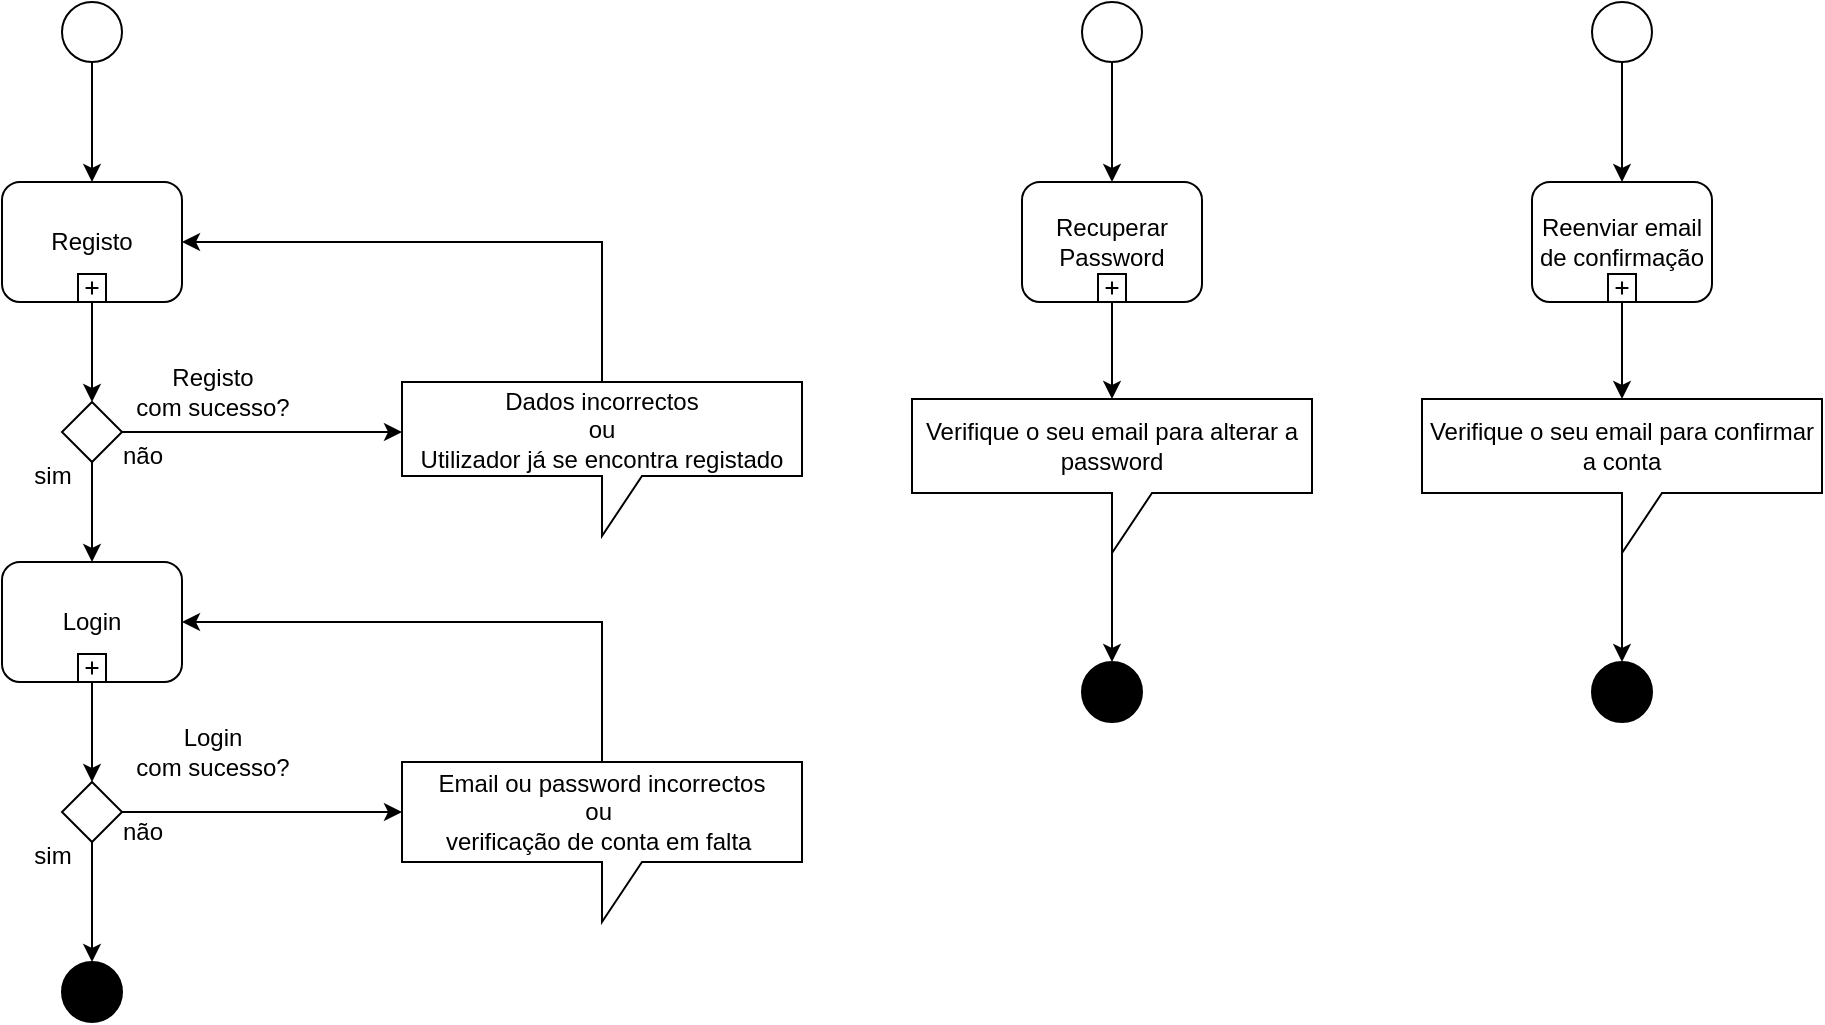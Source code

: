 <mxfile version="13.1.1" type="device" pages="5"><diagram id="NHxRVlY7Av7sd5tdZejI" name="Autenticação"><mxGraphModel dx="835" dy="537" grid="1" gridSize="10" guides="1" tooltips="1" connect="1" arrows="1" fold="1" page="1" pageScale="1" pageWidth="1654" pageHeight="1169" math="0" shadow="0"><root><mxCell id="JKpE68VE7cffFVnFkNxy-0"/><mxCell id="JKpE68VE7cffFVnFkNxy-1" parent="JKpE68VE7cffFVnFkNxy-0"/><mxCell id="eOl4m8DzxxoDYNRHPN55-2" style="edgeStyle=orthogonalEdgeStyle;rounded=0;orthogonalLoop=1;jettySize=auto;html=1;exitX=0.5;exitY=1;exitDx=0;exitDy=0;entryX=0.5;entryY=0;entryDx=0;entryDy=0;" edge="1" parent="JKpE68VE7cffFVnFkNxy-1" source="r2o2R7e5rbd_NfzzXQGQ-0" target="eOl4m8DzxxoDYNRHPN55-0"><mxGeometry relative="1" as="geometry"/></mxCell><mxCell id="r2o2R7e5rbd_NfzzXQGQ-0" value="" style="ellipse;whiteSpace=wrap;html=1;rounded=0;shadow=0;labelBackgroundColor=none;strokeWidth=1;fontFamily=Verdana;fontSize=8;align=center;" vertex="1" parent="JKpE68VE7cffFVnFkNxy-1"><mxGeometry x="140" y="30" width="30" height="30" as="geometry"/></mxCell><mxCell id="MJtQWb3c7Bz8HIFx9vbu-1" style="edgeStyle=orthogonalEdgeStyle;rounded=0;orthogonalLoop=1;jettySize=auto;html=1;exitX=0.5;exitY=1;exitDx=0;exitDy=0;entryX=0.5;entryY=0;entryDx=0;entryDy=0;entryPerimeter=0;" edge="1" parent="JKpE68VE7cffFVnFkNxy-1" source="eOl4m8DzxxoDYNRHPN55-0" target="MJtQWb3c7Bz8HIFx9vbu-0"><mxGeometry relative="1" as="geometry"/></mxCell><mxCell id="eOl4m8DzxxoDYNRHPN55-0" value="Registo" style="html=1;whiteSpace=wrap;rounded=1;dropTarget=0;" vertex="1" parent="JKpE68VE7cffFVnFkNxy-1"><mxGeometry x="110" y="120" width="90" height="60" as="geometry"/></mxCell><mxCell id="eOl4m8DzxxoDYNRHPN55-1" value="" style="html=1;shape=plus;outlineConnect=0;" vertex="1" parent="eOl4m8DzxxoDYNRHPN55-0"><mxGeometry x="0.5" y="1" width="14" height="14" relative="1" as="geometry"><mxPoint x="-7" y="-14" as="offset"/></mxGeometry></mxCell><mxCell id="LVWpo-ObZ-Gbn-PwsXEO-2" style="edgeStyle=orthogonalEdgeStyle;rounded=0;orthogonalLoop=1;jettySize=auto;html=1;exitX=0.5;exitY=1;exitDx=0;exitDy=0;exitPerimeter=0;entryX=0.5;entryY=0;entryDx=0;entryDy=0;" edge="1" parent="JKpE68VE7cffFVnFkNxy-1" source="MJtQWb3c7Bz8HIFx9vbu-0" target="LVWpo-ObZ-Gbn-PwsXEO-0"><mxGeometry relative="1" as="geometry"/></mxCell><mxCell id="7mSw-ACVGQLgMyTF6IEq-1" style="edgeStyle=orthogonalEdgeStyle;rounded=0;orthogonalLoop=1;jettySize=auto;html=1;exitX=1;exitY=0.5;exitDx=0;exitDy=0;exitPerimeter=0;entryX=0;entryY=0;entryDx=0;entryDy=25;entryPerimeter=0;" edge="1" parent="JKpE68VE7cffFVnFkNxy-1" source="MJtQWb3c7Bz8HIFx9vbu-0" target="7mSw-ACVGQLgMyTF6IEq-0"><mxGeometry relative="1" as="geometry"/></mxCell><mxCell id="MJtQWb3c7Bz8HIFx9vbu-0" value="" style="strokeWidth=1;html=1;shape=mxgraph.flowchart.decision;whiteSpace=wrap;rounded=1;shadow=0;labelBackgroundColor=none;fontFamily=Verdana;fontSize=8;align=center;" vertex="1" parent="JKpE68VE7cffFVnFkNxy-1"><mxGeometry x="140" y="230.0" width="30" height="30" as="geometry"/></mxCell><mxCell id="MJtQWb3c7Bz8HIFx9vbu-2" value="Registo &lt;br&gt;com sucesso?" style="text;html=1;align=center;verticalAlign=middle;resizable=0;points=[];autosize=1;" vertex="1" parent="JKpE68VE7cffFVnFkNxy-1"><mxGeometry x="170" y="210" width="90" height="30" as="geometry"/></mxCell><mxCell id="Fr629Oda-dFi_4Pnufiv-4" style="edgeStyle=orthogonalEdgeStyle;rounded=0;orthogonalLoop=1;jettySize=auto;html=1;exitX=0.5;exitY=1;exitDx=0;exitDy=0;entryX=0.5;entryY=0;entryDx=0;entryDy=0;entryPerimeter=0;" edge="1" parent="JKpE68VE7cffFVnFkNxy-1" source="LVWpo-ObZ-Gbn-PwsXEO-0" target="Fr629Oda-dFi_4Pnufiv-0"><mxGeometry relative="1" as="geometry"/></mxCell><mxCell id="LVWpo-ObZ-Gbn-PwsXEO-0" value="Login" style="html=1;whiteSpace=wrap;rounded=1;dropTarget=0;" vertex="1" parent="JKpE68VE7cffFVnFkNxy-1"><mxGeometry x="110" y="310" width="90" height="60" as="geometry"/></mxCell><mxCell id="LVWpo-ObZ-Gbn-PwsXEO-1" value="" style="html=1;shape=plus;outlineConnect=0;" vertex="1" parent="LVWpo-ObZ-Gbn-PwsXEO-0"><mxGeometry x="0.5" y="1" width="14" height="14" relative="1" as="geometry"><mxPoint x="-7" y="-14" as="offset"/></mxGeometry></mxCell><mxCell id="LVWpo-ObZ-Gbn-PwsXEO-3" value="sim" style="text;html=1;align=center;verticalAlign=middle;resizable=0;points=[];autosize=1;" vertex="1" parent="JKpE68VE7cffFVnFkNxy-1"><mxGeometry x="120" y="257" width="30" height="20" as="geometry"/></mxCell><mxCell id="k5lOVKJ-xh_5e5ouIJtg-2" value="não" style="text;html=1;align=center;verticalAlign=middle;resizable=0;points=[];autosize=1;" vertex="1" parent="JKpE68VE7cffFVnFkNxy-1"><mxGeometry x="160" y="247" width="40" height="20" as="geometry"/></mxCell><mxCell id="OY5c0l3_DBvI_r-QQb71-1" style="edgeStyle=orthogonalEdgeStyle;rounded=0;orthogonalLoop=1;jettySize=auto;html=1;exitX=0.5;exitY=1;exitDx=0;exitDy=0;exitPerimeter=0;entryX=0.5;entryY=0;entryDx=0;entryDy=0;" edge="1" parent="JKpE68VE7cffFVnFkNxy-1" source="Fr629Oda-dFi_4Pnufiv-0" target="OY5c0l3_DBvI_r-QQb71-0"><mxGeometry relative="1" as="geometry"/></mxCell><mxCell id="NZHOhCk5WitXiLdLNn-T-5" style="edgeStyle=orthogonalEdgeStyle;rounded=0;orthogonalLoop=1;jettySize=auto;html=1;exitX=1;exitY=0.5;exitDx=0;exitDy=0;exitPerimeter=0;entryX=0;entryY=0;entryDx=0;entryDy=25;entryPerimeter=0;" edge="1" parent="JKpE68VE7cffFVnFkNxy-1" source="Fr629Oda-dFi_4Pnufiv-0" target="NZHOhCk5WitXiLdLNn-T-4"><mxGeometry relative="1" as="geometry"/></mxCell><mxCell id="Fr629Oda-dFi_4Pnufiv-0" value="" style="strokeWidth=1;html=1;shape=mxgraph.flowchart.decision;whiteSpace=wrap;rounded=1;shadow=0;labelBackgroundColor=none;fontFamily=Verdana;fontSize=8;align=center;" vertex="1" parent="JKpE68VE7cffFVnFkNxy-1"><mxGeometry x="140" y="420.0" width="30" height="30" as="geometry"/></mxCell><mxCell id="Fr629Oda-dFi_4Pnufiv-1" value="Login&lt;br&gt;com sucesso?" style="text;html=1;align=center;verticalAlign=middle;resizable=0;points=[];autosize=1;" vertex="1" parent="JKpE68VE7cffFVnFkNxy-1"><mxGeometry x="170" y="390" width="90" height="30" as="geometry"/></mxCell><mxCell id="Fr629Oda-dFi_4Pnufiv-2" value="sim" style="text;html=1;align=center;verticalAlign=middle;resizable=0;points=[];autosize=1;" vertex="1" parent="JKpE68VE7cffFVnFkNxy-1"><mxGeometry x="120" y="447" width="30" height="20" as="geometry"/></mxCell><mxCell id="Fr629Oda-dFi_4Pnufiv-3" value="não" style="text;html=1;align=center;verticalAlign=middle;resizable=0;points=[];autosize=1;" vertex="1" parent="JKpE68VE7cffFVnFkNxy-1"><mxGeometry x="160" y="435" width="40" height="20" as="geometry"/></mxCell><mxCell id="OY5c0l3_DBvI_r-QQb71-0" value="" style="ellipse;whiteSpace=wrap;html=1;rounded=0;shadow=0;labelBackgroundColor=none;strokeWidth=1;fontFamily=Verdana;fontSize=8;align=center;fillColor=#000000;" vertex="1" parent="JKpE68VE7cffFVnFkNxy-1"><mxGeometry x="140" y="510" width="30" height="30" as="geometry"/></mxCell><mxCell id="NZHOhCk5WitXiLdLNn-T-6" style="edgeStyle=orthogonalEdgeStyle;rounded=0;orthogonalLoop=1;jettySize=auto;html=1;exitX=0.5;exitY=0;exitDx=0;exitDy=0;exitPerimeter=0;entryX=1;entryY=0.5;entryDx=0;entryDy=0;" edge="1" parent="JKpE68VE7cffFVnFkNxy-1" source="NZHOhCk5WitXiLdLNn-T-4" target="LVWpo-ObZ-Gbn-PwsXEO-0"><mxGeometry relative="1" as="geometry"/></mxCell><mxCell id="NZHOhCk5WitXiLdLNn-T-4" value="Email ou password&amp;nbsp;incorrectos&lt;br&gt;ou&amp;nbsp;&lt;br&gt;verificação de conta em falta&amp;nbsp;" style="shape=callout;whiteSpace=wrap;html=1;perimeter=calloutPerimeter;" vertex="1" parent="JKpE68VE7cffFVnFkNxy-1"><mxGeometry x="310" y="410" width="200" height="80" as="geometry"/></mxCell><mxCell id="7mSw-ACVGQLgMyTF6IEq-2" style="edgeStyle=orthogonalEdgeStyle;rounded=0;orthogonalLoop=1;jettySize=auto;html=1;exitX=0.5;exitY=0;exitDx=0;exitDy=0;exitPerimeter=0;entryX=1;entryY=0.5;entryDx=0;entryDy=0;" edge="1" parent="JKpE68VE7cffFVnFkNxy-1" source="7mSw-ACVGQLgMyTF6IEq-0" target="eOl4m8DzxxoDYNRHPN55-0"><mxGeometry relative="1" as="geometry"/></mxCell><mxCell id="7mSw-ACVGQLgMyTF6IEq-0" value="Dados incorrectos&lt;br&gt;ou&lt;br&gt;Utilizador já se encontra registado" style="shape=callout;whiteSpace=wrap;html=1;perimeter=calloutPerimeter;" vertex="1" parent="JKpE68VE7cffFVnFkNxy-1"><mxGeometry x="310" y="220" width="200" height="77" as="geometry"/></mxCell><mxCell id="7mSw-ACVGQLgMyTF6IEq-6" style="edgeStyle=orthogonalEdgeStyle;rounded=0;orthogonalLoop=1;jettySize=auto;html=1;exitX=0.5;exitY=1;exitDx=0;exitDy=0;entryX=0.5;entryY=0;entryDx=0;entryDy=0;" edge="1" parent="JKpE68VE7cffFVnFkNxy-1" source="7mSw-ACVGQLgMyTF6IEq-3" target="7mSw-ACVGQLgMyTF6IEq-4"><mxGeometry relative="1" as="geometry"/></mxCell><mxCell id="7mSw-ACVGQLgMyTF6IEq-3" value="" style="ellipse;whiteSpace=wrap;html=1;rounded=0;shadow=0;labelBackgroundColor=none;strokeWidth=1;fontFamily=Verdana;fontSize=8;align=center;" vertex="1" parent="JKpE68VE7cffFVnFkNxy-1"><mxGeometry x="650" y="30" width="30" height="30" as="geometry"/></mxCell><mxCell id="W2NHTXPAE8nan3NGjROI-1" style="edgeStyle=orthogonalEdgeStyle;rounded=0;orthogonalLoop=1;jettySize=auto;html=1;exitX=0.5;exitY=1;exitDx=0;exitDy=0;entryX=0.5;entryY=0;entryDx=0;entryDy=0;entryPerimeter=0;" edge="1" parent="JKpE68VE7cffFVnFkNxy-1" source="7mSw-ACVGQLgMyTF6IEq-4" target="W2NHTXPAE8nan3NGjROI-0"><mxGeometry relative="1" as="geometry"/></mxCell><mxCell id="7mSw-ACVGQLgMyTF6IEq-4" value="Recuperar Password" style="html=1;whiteSpace=wrap;rounded=1;dropTarget=0;" vertex="1" parent="JKpE68VE7cffFVnFkNxy-1"><mxGeometry x="620" y="120" width="90" height="60" as="geometry"/></mxCell><mxCell id="7mSw-ACVGQLgMyTF6IEq-5" value="" style="html=1;shape=plus;outlineConnect=0;" vertex="1" parent="7mSw-ACVGQLgMyTF6IEq-4"><mxGeometry x="0.5" y="1" width="14" height="14" relative="1" as="geometry"><mxPoint x="-7" y="-14" as="offset"/></mxGeometry></mxCell><mxCell id="W2NHTXPAE8nan3NGjROI-5" style="edgeStyle=orthogonalEdgeStyle;rounded=0;orthogonalLoop=1;jettySize=auto;html=1;exitX=0;exitY=0;exitDx=100;exitDy=77;exitPerimeter=0;entryX=0.5;entryY=0;entryDx=0;entryDy=0;" edge="1" parent="JKpE68VE7cffFVnFkNxy-1" source="W2NHTXPAE8nan3NGjROI-0" target="W2NHTXPAE8nan3NGjROI-2"><mxGeometry relative="1" as="geometry"/></mxCell><mxCell id="W2NHTXPAE8nan3NGjROI-0" value="Verifique o seu email para alterar a password" style="shape=callout;whiteSpace=wrap;html=1;perimeter=calloutPerimeter;" vertex="1" parent="JKpE68VE7cffFVnFkNxy-1"><mxGeometry x="565" y="228.5" width="200" height="77" as="geometry"/></mxCell><mxCell id="W2NHTXPAE8nan3NGjROI-2" value="" style="ellipse;whiteSpace=wrap;html=1;rounded=0;shadow=0;labelBackgroundColor=none;strokeWidth=1;fontFamily=Verdana;fontSize=8;align=center;fillColor=#000000;" vertex="1" parent="JKpE68VE7cffFVnFkNxy-1"><mxGeometry x="650" y="360" width="30" height="30" as="geometry"/></mxCell><mxCell id="W2NHTXPAE8nan3NGjROI-6" style="edgeStyle=orthogonalEdgeStyle;rounded=0;orthogonalLoop=1;jettySize=auto;html=1;exitX=0.5;exitY=1;exitDx=0;exitDy=0;entryX=0.5;entryY=0;entryDx=0;entryDy=0;" edge="1" parent="JKpE68VE7cffFVnFkNxy-1" source="W2NHTXPAE8nan3NGjROI-7" target="W2NHTXPAE8nan3NGjROI-9"><mxGeometry relative="1" as="geometry"/></mxCell><mxCell id="W2NHTXPAE8nan3NGjROI-7" value="" style="ellipse;whiteSpace=wrap;html=1;rounded=0;shadow=0;labelBackgroundColor=none;strokeWidth=1;fontFamily=Verdana;fontSize=8;align=center;" vertex="1" parent="JKpE68VE7cffFVnFkNxy-1"><mxGeometry x="905" y="30" width="30" height="30" as="geometry"/></mxCell><mxCell id="W2NHTXPAE8nan3NGjROI-8" style="edgeStyle=orthogonalEdgeStyle;rounded=0;orthogonalLoop=1;jettySize=auto;html=1;exitX=0.5;exitY=1;exitDx=0;exitDy=0;entryX=0.5;entryY=0;entryDx=0;entryDy=0;entryPerimeter=0;" edge="1" parent="JKpE68VE7cffFVnFkNxy-1" source="W2NHTXPAE8nan3NGjROI-9" target="W2NHTXPAE8nan3NGjROI-12"><mxGeometry relative="1" as="geometry"/></mxCell><mxCell id="W2NHTXPAE8nan3NGjROI-9" value="Reenviar email de confirmação" style="html=1;whiteSpace=wrap;rounded=1;dropTarget=0;" vertex="1" parent="JKpE68VE7cffFVnFkNxy-1"><mxGeometry x="875" y="120" width="90" height="60" as="geometry"/></mxCell><mxCell id="W2NHTXPAE8nan3NGjROI-10" value="" style="html=1;shape=plus;outlineConnect=0;" vertex="1" parent="W2NHTXPAE8nan3NGjROI-9"><mxGeometry x="0.5" y="1" width="14" height="14" relative="1" as="geometry"><mxPoint x="-7" y="-14" as="offset"/></mxGeometry></mxCell><mxCell id="W2NHTXPAE8nan3NGjROI-11" style="edgeStyle=orthogonalEdgeStyle;rounded=0;orthogonalLoop=1;jettySize=auto;html=1;exitX=0;exitY=0;exitDx=100;exitDy=77;exitPerimeter=0;entryX=0.5;entryY=0;entryDx=0;entryDy=0;" edge="1" parent="JKpE68VE7cffFVnFkNxy-1" source="W2NHTXPAE8nan3NGjROI-12" target="W2NHTXPAE8nan3NGjROI-13"><mxGeometry relative="1" as="geometry"/></mxCell><mxCell id="W2NHTXPAE8nan3NGjROI-12" value="Verifique o seu email para confirmar a conta" style="shape=callout;whiteSpace=wrap;html=1;perimeter=calloutPerimeter;" vertex="1" parent="JKpE68VE7cffFVnFkNxy-1"><mxGeometry x="820" y="228.5" width="200" height="77" as="geometry"/></mxCell><mxCell id="W2NHTXPAE8nan3NGjROI-13" value="" style="ellipse;whiteSpace=wrap;html=1;rounded=0;shadow=0;labelBackgroundColor=none;strokeWidth=1;fontFamily=Verdana;fontSize=8;align=center;fillColor=#000000;" vertex="1" parent="JKpE68VE7cffFVnFkNxy-1"><mxGeometry x="905" y="360" width="30" height="30" as="geometry"/></mxCell></root></mxGraphModel></diagram><diagram name="Registo" id="c7488fd3-1785-93aa-aadb-54a6760d102a"><mxGraphModel dx="1179" dy="758" grid="1" gridSize="10" guides="1" tooltips="1" connect="1" arrows="1" fold="1" page="1" pageScale="1" pageWidth="1100" pageHeight="850" background="#ffffff" math="0" shadow="0"><root><mxCell id="0"/><mxCell id="1" parent="0"/><mxCell id="_IKx_Kzq-pQ3QiF2C1gR-1" value="Autenticacao" style="swimlane;html=1;childLayout=stackLayout;startSize=20;rounded=0;shadow=0;labelBackgroundColor=none;strokeWidth=1;fontFamily=Verdana;fontSize=8;align=center;" vertex="1" parent="1"><mxGeometry x="70" y="40" width="1010" height="750" as="geometry"/></mxCell><mxCell id="_IKx_Kzq-pQ3QiF2C1gR-2" value="User" style="swimlane;html=1;startSize=20;" vertex="1" parent="_IKx_Kzq-pQ3QiF2C1gR-1"><mxGeometry y="20" width="500" height="730" as="geometry"/></mxCell><mxCell id="_IKx_Kzq-pQ3QiF2C1gR-3" style="edgeStyle=orthogonalEdgeStyle;rounded=0;orthogonalLoop=1;jettySize=auto;html=1;exitX=0.5;exitY=1;exitDx=0;exitDy=0;entryX=0.5;entryY=0;entryDx=0;entryDy=0;" edge="1" parent="_IKx_Kzq-pQ3QiF2C1gR-2" source="_IKx_Kzq-pQ3QiF2C1gR-6" target="_IKx_Kzq-pQ3QiF2C1gR-7"><mxGeometry relative="1" as="geometry"/></mxCell><mxCell id="_IKx_Kzq-pQ3QiF2C1gR-4" style="edgeStyle=orthogonalEdgeStyle;rounded=0;orthogonalLoop=1;jettySize=auto;html=1;exitX=0.5;exitY=1;exitDx=0;exitDy=0;entryX=0.5;entryY=0;entryDx=0;entryDy=0;" edge="1" parent="_IKx_Kzq-pQ3QiF2C1gR-2" source="_IKx_Kzq-pQ3QiF2C1gR-5" target="_IKx_Kzq-pQ3QiF2C1gR-6"><mxGeometry relative="1" as="geometry"/></mxCell><mxCell id="_IKx_Kzq-pQ3QiF2C1gR-5" value="" style="ellipse;whiteSpace=wrap;html=1;rounded=0;shadow=0;labelBackgroundColor=none;strokeWidth=1;fontFamily=Verdana;fontSize=8;align=center;" vertex="1" parent="_IKx_Kzq-pQ3QiF2C1gR-2"><mxGeometry x="235" y="50" width="30" height="30" as="geometry"/></mxCell><mxCell id="_IKx_Kzq-pQ3QiF2C1gR-6" value="Clica em formulário de registo" style="rounded=1;whiteSpace=wrap;html=1;shadow=0;labelBackgroundColor=none;strokeWidth=1;fontFamily=Verdana;fontSize=8;align=center;" vertex="1" parent="_IKx_Kzq-pQ3QiF2C1gR-2"><mxGeometry x="215" y="130.0" width="70" height="37" as="geometry"/></mxCell><mxCell id="_IKx_Kzq-pQ3QiF2C1gR-7" value="Preencher dados de registo" style="rounded=1;whiteSpace=wrap;html=1;shadow=0;labelBackgroundColor=none;strokeWidth=1;fontFamily=Verdana;fontSize=8;align=center;" vertex="1" parent="_IKx_Kzq-pQ3QiF2C1gR-2"><mxGeometry x="215" y="200.0" width="70" height="37" as="geometry"/></mxCell><mxCell id="_IKx_Kzq-pQ3QiF2C1gR-8" value="clica em &quot;Registar&quot;" style="rounded=1;whiteSpace=wrap;html=1;shadow=0;labelBackgroundColor=none;strokeWidth=1;fontFamily=Verdana;fontSize=8;align=center;" vertex="1" parent="_IKx_Kzq-pQ3QiF2C1gR-2"><mxGeometry x="215" y="300" width="70" height="37" as="geometry"/></mxCell><mxCell id="_IKx_Kzq-pQ3QiF2C1gR-9" style="edgeStyle=orthogonalEdgeStyle;rounded=0;orthogonalLoop=1;jettySize=auto;html=1;exitX=1;exitY=0.5;exitDx=0;exitDy=0;entryX=0;entryY=0.5;entryDx=0;entryDy=0;" edge="1" parent="_IKx_Kzq-pQ3QiF2C1gR-1" source="_IKx_Kzq-pQ3QiF2C1gR-7" target="_IKx_Kzq-pQ3QiF2C1gR-31"><mxGeometry relative="1" as="geometry"><mxPoint x="570" y="120" as="targetPoint"/></mxGeometry></mxCell><mxCell id="_IKx_Kzq-pQ3QiF2C1gR-10" style="edgeStyle=orthogonalEdgeStyle;rounded=0;orthogonalLoop=1;jettySize=auto;html=1;exitX=0.5;exitY=1;exitDx=0;exitDy=0;exitPerimeter=0;entryX=1;entryY=0.5;entryDx=0;entryDy=0;" edge="1" parent="_IKx_Kzq-pQ3QiF2C1gR-1" source="_IKx_Kzq-pQ3QiF2C1gR-32" target="_IKx_Kzq-pQ3QiF2C1gR-8"><mxGeometry relative="1" as="geometry"/></mxCell><mxCell id="_IKx_Kzq-pQ3QiF2C1gR-11" style="edgeStyle=orthogonalEdgeStyle;rounded=0;orthogonalLoop=1;jettySize=auto;html=1;exitX=0;exitY=0.5;exitDx=0;exitDy=0;exitPerimeter=0;entryX=0;entryY=0.5;entryDx=0;entryDy=0;" edge="1" parent="_IKx_Kzq-pQ3QiF2C1gR-1" source="_IKx_Kzq-pQ3QiF2C1gR-32" target="_IKx_Kzq-pQ3QiF2C1gR-7"><mxGeometry relative="1" as="geometry"/></mxCell><mxCell id="_IKx_Kzq-pQ3QiF2C1gR-12" style="edgeStyle=orthogonalEdgeStyle;rounded=0;orthogonalLoop=1;jettySize=auto;html=1;exitX=0.5;exitY=1;exitDx=0;exitDy=0;entryX=0.5;entryY=0;entryDx=0;entryDy=0;entryPerimeter=0;" edge="1" parent="_IKx_Kzq-pQ3QiF2C1gR-1" source="_IKx_Kzq-pQ3QiF2C1gR-8" target="_IKx_Kzq-pQ3QiF2C1gR-26"><mxGeometry relative="1" as="geometry"/></mxCell><mxCell id="_IKx_Kzq-pQ3QiF2C1gR-13" value="Website" style="swimlane;html=1;startSize=20;" vertex="1" parent="_IKx_Kzq-pQ3QiF2C1gR-1"><mxGeometry x="500" y="20" width="510" height="730" as="geometry"/></mxCell><mxCell id="_IKx_Kzq-pQ3QiF2C1gR-14" style="edgeStyle=orthogonalEdgeStyle;rounded=0;orthogonalLoop=1;jettySize=auto;html=1;exitX=0.5;exitY=1;exitDx=0;exitDy=0;entryX=0.5;entryY=0;entryDx=0;entryDy=0;entryPerimeter=0;" edge="1" parent="_IKx_Kzq-pQ3QiF2C1gR-13" source="_IKx_Kzq-pQ3QiF2C1gR-31" target="_IKx_Kzq-pQ3QiF2C1gR-32"><mxGeometry relative="1" as="geometry"/></mxCell><mxCell id="_IKx_Kzq-pQ3QiF2C1gR-15" value="não" style="text;html=1;align=center;verticalAlign=middle;resizable=0;points=[];autosize=1;" vertex="1" parent="_IKx_Kzq-pQ3QiF2C1gR-13"><mxGeometry x="144" y="260" width="40" height="20" as="geometry"/></mxCell><mxCell id="_IKx_Kzq-pQ3QiF2C1gR-38" value="Registo &lt;br&gt;com &lt;br&gt;sucesso" style="text;html=1;align=center;verticalAlign=middle;resizable=0;points=[];autosize=1;" vertex="1" parent="_IKx_Kzq-pQ3QiF2C1gR-13"><mxGeometry x="154" y="593.5" width="60" height="50" as="geometry"/></mxCell><mxCell id="_IKx_Kzq-pQ3QiF2C1gR-27" value="sim" style="text;html=1;align=center;verticalAlign=middle;resizable=0;points=[];autosize=1;" vertex="1" parent="_IKx_Kzq-pQ3QiF2C1gR-13"><mxGeometry x="184" y="295" width="40" height="20" as="geometry"/></mxCell><mxCell id="_IKx_Kzq-pQ3QiF2C1gR-18" value="sim" style="text;html=1;align=center;verticalAlign=middle;resizable=0;points=[];autosize=1;" vertex="1" parent="_IKx_Kzq-pQ3QiF2C1gR-13"><mxGeometry x="189" y="410" width="40" height="20" as="geometry"/></mxCell><mxCell id="_IKx_Kzq-pQ3QiF2C1gR-30" value="Dados correctos?" style="text;html=1;align=center;verticalAlign=middle;resizable=0;points=[];autosize=1;" vertex="1" parent="_IKx_Kzq-pQ3QiF2C1gR-13"><mxGeometry x="194" y="245" width="110" height="20" as="geometry"/></mxCell><mxCell id="_IKx_Kzq-pQ3QiF2C1gR-32" value="" style="strokeWidth=1;html=1;shape=mxgraph.flowchart.decision;whiteSpace=wrap;rounded=1;shadow=0;labelBackgroundColor=none;fontFamily=Verdana;fontSize=8;align=center;" vertex="1" parent="_IKx_Kzq-pQ3QiF2C1gR-13"><mxGeometry x="174" y="265.0" width="30" height="30" as="geometry"/></mxCell><mxCell id="_IKx_Kzq-pQ3QiF2C1gR-31" value="Valida dados (estrutura de email, password...)" style="rounded=1;whiteSpace=wrap;html=1;shadow=0;labelBackgroundColor=none;strokeWidth=1;fontFamily=Verdana;fontSize=8;align=center;" vertex="1" parent="_IKx_Kzq-pQ3QiF2C1gR-13"><mxGeometry x="154" y="200" width="70" height="37" as="geometry"/></mxCell><mxCell id="_IKx_Kzq-pQ3QiF2C1gR-28" value="não" style="text;html=1;align=center;verticalAlign=middle;resizable=0;points=[];autosize=1;" vertex="1" parent="_IKx_Kzq-pQ3QiF2C1gR-13"><mxGeometry x="139" y="420" width="40" height="20" as="geometry"/></mxCell><mxCell id="_IKx_Kzq-pQ3QiF2C1gR-33" style="edgeStyle=orthogonalEdgeStyle;rounded=0;orthogonalLoop=1;jettySize=auto;html=1;exitX=0.5;exitY=1;exitDx=0;exitDy=0;entryX=0.5;entryY=0;entryDx=0;entryDy=0;" edge="1" parent="_IKx_Kzq-pQ3QiF2C1gR-13" source="_IKx_Kzq-pQ3QiF2C1gR-35" target="_IKx_Kzq-pQ3QiF2C1gR-34"><mxGeometry relative="1" as="geometry"/></mxCell><mxCell id="_IKx_Kzq-pQ3QiF2C1gR-35" value="Envia email de verificação" style="rounded=1;whiteSpace=wrap;html=1;shadow=0;labelBackgroundColor=none;strokeWidth=1;fontFamily=Verdana;fontSize=8;align=center;" vertex="1" parent="_IKx_Kzq-pQ3QiF2C1gR-13"><mxGeometry x="149" y="500" width="70" height="37" as="geometry"/></mxCell><mxCell id="_IKx_Kzq-pQ3QiF2C1gR-34" value="" style="ellipse;whiteSpace=wrap;html=1;rounded=0;shadow=0;labelBackgroundColor=none;strokeWidth=1;fontFamily=Verdana;fontSize=8;align=center;fillColor=#000000;" vertex="1" parent="_IKx_Kzq-pQ3QiF2C1gR-13"><mxGeometry x="169" y="563.5" width="30" height="30" as="geometry"/></mxCell><mxCell id="_qbgvGj5CVoxQObkZEHj-2" style="edgeStyle=orthogonalEdgeStyle;rounded=0;orthogonalLoop=1;jettySize=auto;html=1;exitX=0.5;exitY=1;exitDx=0;exitDy=0;exitPerimeter=0;entryX=0.5;entryY=0;entryDx=0;entryDy=0;" edge="1" parent="_IKx_Kzq-pQ3QiF2C1gR-13" source="_IKx_Kzq-pQ3QiF2C1gR-26" target="_IKx_Kzq-pQ3QiF2C1gR-35"><mxGeometry relative="1" as="geometry"/></mxCell><mxCell id="OazDz-ewEVAPFHVxwTPh-1" style="edgeStyle=orthogonalEdgeStyle;rounded=0;orthogonalLoop=1;jettySize=auto;html=1;exitX=1;exitY=0.5;exitDx=0;exitDy=0;exitPerimeter=0;entryX=0.5;entryY=0;entryDx=0;entryDy=0;" edge="1" parent="_IKx_Kzq-pQ3QiF2C1gR-13" source="_IKx_Kzq-pQ3QiF2C1gR-26" target="_IKx_Kzq-pQ3QiF2C1gR-44"><mxGeometry relative="1" as="geometry"/></mxCell><mxCell id="_IKx_Kzq-pQ3QiF2C1gR-26" value="" style="strokeWidth=1;html=1;shape=mxgraph.flowchart.decision;whiteSpace=wrap;rounded=1;shadow=0;labelBackgroundColor=none;fontFamily=Verdana;fontSize=8;align=center;" vertex="1" parent="_IKx_Kzq-pQ3QiF2C1gR-13"><mxGeometry x="169" y="390.0" width="30" height="30" as="geometry"/></mxCell><mxCell id="_IKx_Kzq-pQ3QiF2C1gR-29" value="Utilizador &lt;br&gt;já existe?" style="text;html=1;align=center;verticalAlign=middle;resizable=0;points=[];autosize=1;" vertex="1" parent="_IKx_Kzq-pQ3QiF2C1gR-13"><mxGeometry x="189" y="365" width="70" height="30" as="geometry"/></mxCell><mxCell id="_IKx_Kzq-pQ3QiF2C1gR-47" value="Registo &lt;br&gt;com &lt;br&gt;insucesso" style="text;html=1;align=center;verticalAlign=middle;resizable=0;points=[];autosize=1;" vertex="1" parent="_IKx_Kzq-pQ3QiF2C1gR-13"><mxGeometry x="269" y="593.5" width="70" height="50" as="geometry"/></mxCell><mxCell id="_IKx_Kzq-pQ3QiF2C1gR-44" value="" style="ellipse;whiteSpace=wrap;html=1;rounded=0;shadow=0;labelBackgroundColor=none;strokeWidth=1;fontFamily=Verdana;fontSize=8;align=center;fillColor=#000000;" vertex="1" parent="_IKx_Kzq-pQ3QiF2C1gR-13"><mxGeometry x="289" y="563.5" width="30" height="30" as="geometry"/></mxCell></root></mxGraphModel></diagram><diagram id="CjD3gqMF2F5lSGgmSka6" name="Login"><mxGraphModel dx="1431" dy="920" grid="1" gridSize="10" guides="1" tooltips="1" connect="1" arrows="1" fold="1" page="1" pageScale="1" pageWidth="1654" pageHeight="1169" math="0" shadow="0"><root><mxCell id="gSp2zsWJ8U9y8n36c7J3-0"/><mxCell id="gSp2zsWJ8U9y8n36c7J3-1" parent="gSp2zsWJ8U9y8n36c7J3-0"/><mxCell id="-XHBZk6A-dGxKlVxUAv--0" value="Autenticacao" style="swimlane;html=1;childLayout=stackLayout;startSize=20;rounded=0;shadow=0;labelBackgroundColor=none;strokeWidth=1;fontFamily=Verdana;fontSize=8;align=center;" vertex="1" parent="gSp2zsWJ8U9y8n36c7J3-1"><mxGeometry x="70" y="60" width="880" height="770" as="geometry"/></mxCell><mxCell id="-XHBZk6A-dGxKlVxUAv--1" value="User" style="swimlane;html=1;startSize=20;" vertex="1" parent="-XHBZk6A-dGxKlVxUAv--0"><mxGeometry y="20" width="390" height="750" as="geometry"/></mxCell><mxCell id="-XHBZk6A-dGxKlVxUAv--2" style="edgeStyle=orthogonalEdgeStyle;rounded=0;orthogonalLoop=1;jettySize=auto;html=1;exitX=0.5;exitY=1;exitDx=0;exitDy=0;entryX=0.5;entryY=0;entryDx=0;entryDy=0;" edge="1" parent="-XHBZk6A-dGxKlVxUAv--1" source="-XHBZk6A-dGxKlVxUAv--5" target="-XHBZk6A-dGxKlVxUAv--6"><mxGeometry relative="1" as="geometry"/></mxCell><mxCell id="-XHBZk6A-dGxKlVxUAv--3" style="edgeStyle=orthogonalEdgeStyle;rounded=0;orthogonalLoop=1;jettySize=auto;html=1;exitX=0.5;exitY=1;exitDx=0;exitDy=0;entryX=0.5;entryY=0;entryDx=0;entryDy=0;" edge="1" parent="-XHBZk6A-dGxKlVxUAv--1" source="-XHBZk6A-dGxKlVxUAv--4" target="-XHBZk6A-dGxKlVxUAv--5"><mxGeometry relative="1" as="geometry"/></mxCell><mxCell id="-XHBZk6A-dGxKlVxUAv--5" value="Clica em formulário de Login" style="rounded=1;whiteSpace=wrap;html=1;shadow=0;labelBackgroundColor=none;strokeWidth=1;fontFamily=Verdana;fontSize=8;align=center;" vertex="1" parent="-XHBZk6A-dGxKlVxUAv--1"><mxGeometry x="160" y="140.0" width="70" height="37" as="geometry"/></mxCell><mxCell id="-XHBZk6A-dGxKlVxUAv--7" value="clica em&lt;br&gt;&amp;nbsp;&quot;Login&quot;" style="rounded=1;whiteSpace=wrap;html=1;shadow=0;labelBackgroundColor=none;strokeWidth=1;fontFamily=Verdana;fontSize=8;align=center;" vertex="1" parent="-XHBZk6A-dGxKlVxUAv--1"><mxGeometry x="160" y="310" width="70" height="37" as="geometry"/></mxCell><mxCell id="-XHBZk6A-dGxKlVxUAv--6" value="Preencher dados de login&lt;br&gt;(email, password)" style="rounded=1;whiteSpace=wrap;html=1;shadow=0;labelBackgroundColor=none;strokeWidth=1;fontFamily=Verdana;fontSize=8;align=center;" vertex="1" parent="-XHBZk6A-dGxKlVxUAv--1"><mxGeometry x="160" y="206.5" width="70" height="50" as="geometry"/></mxCell><mxCell id="-XHBZk6A-dGxKlVxUAv--4" value="" style="ellipse;whiteSpace=wrap;html=1;rounded=0;shadow=0;labelBackgroundColor=none;strokeWidth=1;fontFamily=Verdana;fontSize=8;align=center;" vertex="1" parent="-XHBZk6A-dGxKlVxUAv--1"><mxGeometry x="180" y="60" width="30" height="30" as="geometry"/></mxCell><mxCell id="-XHBZk6A-dGxKlVxUAv--8" style="edgeStyle=orthogonalEdgeStyle;rounded=0;orthogonalLoop=1;jettySize=auto;html=1;exitX=1;exitY=0.5;exitDx=0;exitDy=0;entryX=0;entryY=0.5;entryDx=0;entryDy=0;" edge="1" parent="-XHBZk6A-dGxKlVxUAv--0" source="-XHBZk6A-dGxKlVxUAv--6" target="-XHBZk6A-dGxKlVxUAv--19"><mxGeometry relative="1" as="geometry"><mxPoint x="570" y="120" as="targetPoint"/></mxGeometry></mxCell><mxCell id="-XHBZk6A-dGxKlVxUAv--9" style="edgeStyle=orthogonalEdgeStyle;rounded=0;orthogonalLoop=1;jettySize=auto;html=1;exitX=0.5;exitY=1;exitDx=0;exitDy=0;exitPerimeter=0;entryX=1;entryY=0.5;entryDx=0;entryDy=0;" edge="1" parent="-XHBZk6A-dGxKlVxUAv--0" source="-XHBZk6A-dGxKlVxUAv--20" target="-XHBZk6A-dGxKlVxUAv--7"><mxGeometry relative="1" as="geometry"/></mxCell><mxCell id="-XHBZk6A-dGxKlVxUAv--10" style="edgeStyle=orthogonalEdgeStyle;rounded=0;orthogonalLoop=1;jettySize=auto;html=1;exitX=0;exitY=0.5;exitDx=0;exitDy=0;exitPerimeter=0;entryX=0;entryY=0.5;entryDx=0;entryDy=0;" edge="1" parent="-XHBZk6A-dGxKlVxUAv--0" source="-XHBZk6A-dGxKlVxUAv--20" target="-XHBZk6A-dGxKlVxUAv--6"><mxGeometry relative="1" as="geometry"/></mxCell><mxCell id="-XHBZk6A-dGxKlVxUAv--11" style="edgeStyle=orthogonalEdgeStyle;rounded=0;orthogonalLoop=1;jettySize=auto;html=1;exitX=0.5;exitY=1;exitDx=0;exitDy=0;entryX=0.5;entryY=0;entryDx=0;entryDy=0;entryPerimeter=0;" edge="1" parent="-XHBZk6A-dGxKlVxUAv--0" source="-XHBZk6A-dGxKlVxUAv--7" target="-XHBZk6A-dGxKlVxUAv--18"><mxGeometry relative="1" as="geometry"/></mxCell><mxCell id="-XHBZk6A-dGxKlVxUAv--12" value="Website" style="swimlane;html=1;startSize=20;" vertex="1" parent="-XHBZk6A-dGxKlVxUAv--0"><mxGeometry x="390" y="20" width="490" height="750" as="geometry"/></mxCell><mxCell id="-XHBZk6A-dGxKlVxUAv--13" style="edgeStyle=orthogonalEdgeStyle;rounded=0;orthogonalLoop=1;jettySize=auto;html=1;exitX=0.5;exitY=1;exitDx=0;exitDy=0;entryX=0.5;entryY=0;entryDx=0;entryDy=0;entryPerimeter=0;" edge="1" parent="-XHBZk6A-dGxKlVxUAv--12" source="-XHBZk6A-dGxKlVxUAv--19" target="-XHBZk6A-dGxKlVxUAv--20"><mxGeometry relative="1" as="geometry"/></mxCell><mxCell id="-XHBZk6A-dGxKlVxUAv--14" value="não" style="text;html=1;align=center;verticalAlign=middle;resizable=0;points=[];autosize=1;" vertex="1" parent="-XHBZk6A-dGxKlVxUAv--12"><mxGeometry x="196" y="273" width="40" height="20" as="geometry"/></mxCell><mxCell id="-XHBZk6A-dGxKlVxUAv--47" style="edgeStyle=orthogonalEdgeStyle;rounded=0;orthogonalLoop=1;jettySize=auto;html=1;exitX=0.5;exitY=1;exitDx=0;exitDy=0;exitPerimeter=0;" edge="1" parent="-XHBZk6A-dGxKlVxUAv--12" source="-XHBZk6A-dGxKlVxUAv--18" target="-XHBZk6A-dGxKlVxUAv--27"><mxGeometry relative="1" as="geometry"/></mxCell><mxCell id="-XHBZk6A-dGxKlVxUAv--17" value="sim" style="text;html=1;align=center;verticalAlign=middle;resizable=0;points=[];autosize=1;" vertex="1" parent="-XHBZk6A-dGxKlVxUAv--12"><mxGeometry x="206" y="515" width="40" height="20" as="geometry"/></mxCell><mxCell id="B-uWLmKl6_DEbiHnZgah-13" value="sim" style="text;html=1;align=center;verticalAlign=middle;resizable=0;points=[];autosize=1;" vertex="1" parent="-XHBZk6A-dGxKlVxUAv--12"><mxGeometry x="206" y="420" width="40" height="20" as="geometry"/></mxCell><mxCell id="B-uWLmKl6_DEbiHnZgah-20" value="sim" style="text;html=1;align=center;verticalAlign=middle;resizable=0;points=[];autosize=1;" vertex="1" parent="-XHBZk6A-dGxKlVxUAv--12"><mxGeometry x="206" y="601" width="40" height="20" as="geometry"/></mxCell><mxCell id="-XHBZk6A-dGxKlVxUAv--28" value="" style="ellipse;whiteSpace=wrap;html=1;rounded=0;shadow=0;labelBackgroundColor=none;strokeWidth=1;fontFamily=Verdana;fontSize=8;align=center;fillColor=#000000;" vertex="1" parent="-XHBZk6A-dGxKlVxUAv--12"><mxGeometry x="226" y="648.5" width="30" height="30" as="geometry"/></mxCell><mxCell id="B-uWLmKl6_DEbiHnZgah-21" value="Login&lt;br&gt;com sucesso" style="text;html=1;align=center;verticalAlign=middle;resizable=0;points=[];autosize=1;" vertex="1" parent="-XHBZk6A-dGxKlVxUAv--12"><mxGeometry x="196" y="678.5" width="90" height="30" as="geometry"/></mxCell><mxCell id="oi3nIXM5aK8-4JFODKbP-4" style="edgeStyle=orthogonalEdgeStyle;rounded=0;orthogonalLoop=1;jettySize=auto;html=1;exitX=1;exitY=0.5;exitDx=0;exitDy=0;exitPerimeter=0;entryX=0.5;entryY=0;entryDx=0;entryDy=0;" edge="1" parent="-XHBZk6A-dGxKlVxUAv--12" source="B-uWLmKl6_DEbiHnZgah-16" target="-XHBZk6A-dGxKlVxUAv--37"><mxGeometry relative="1" as="geometry"/></mxCell><mxCell id="B-uWLmKl6_DEbiHnZgah-16" value="" style="strokeWidth=1;html=1;shape=mxgraph.flowchart.decision;whiteSpace=wrap;rounded=1;shadow=0;labelBackgroundColor=none;fontFamily=Verdana;fontSize=8;align=center;" vertex="1" parent="-XHBZk6A-dGxKlVxUAv--12"><mxGeometry x="226" y="576.0" width="30" height="30" as="geometry"/></mxCell><mxCell id="oi3nIXM5aK8-4JFODKbP-0" style="edgeStyle=orthogonalEdgeStyle;rounded=0;orthogonalLoop=1;jettySize=auto;html=1;exitX=1;exitY=0.5;exitDx=0;exitDy=0;exitPerimeter=0;entryX=0.5;entryY=0;entryDx=0;entryDy=0;" edge="1" parent="-XHBZk6A-dGxKlVxUAv--12" source="-XHBZk6A-dGxKlVxUAv--18" target="-XHBZk6A-dGxKlVxUAv--37"><mxGeometry relative="1" as="geometry"/></mxCell><mxCell id="-XHBZk6A-dGxKlVxUAv--18" value="" style="strokeWidth=1;html=1;shape=mxgraph.flowchart.decision;whiteSpace=wrap;rounded=1;shadow=0;labelBackgroundColor=none;fontFamily=Verdana;fontSize=8;align=center;" vertex="1" parent="-XHBZk6A-dGxKlVxUAv--12"><mxGeometry x="226" y="400.0" width="30" height="30" as="geometry"/></mxCell><mxCell id="-XHBZk6A-dGxKlVxUAv--19" value="Valida dados (estrutura de email, password...)" style="rounded=1;whiteSpace=wrap;html=1;shadow=0;labelBackgroundColor=none;strokeWidth=1;fontFamily=Verdana;fontSize=8;align=center;" vertex="1" parent="-XHBZk6A-dGxKlVxUAv--12"><mxGeometry x="206" y="213" width="70" height="37" as="geometry"/></mxCell><mxCell id="-XHBZk6A-dGxKlVxUAv--20" value="" style="strokeWidth=1;html=1;shape=mxgraph.flowchart.decision;whiteSpace=wrap;rounded=1;shadow=0;labelBackgroundColor=none;fontFamily=Verdana;fontSize=8;align=center;" vertex="1" parent="-XHBZk6A-dGxKlVxUAv--12"><mxGeometry x="226" y="278.0" width="30" height="30" as="geometry"/></mxCell><mxCell id="B-uWLmKl6_DEbiHnZgah-18" style="edgeStyle=orthogonalEdgeStyle;rounded=0;orthogonalLoop=1;jettySize=auto;html=1;exitX=0.5;exitY=1;exitDx=0;exitDy=0;exitPerimeter=0;entryX=0.5;entryY=0;entryDx=0;entryDy=0;entryPerimeter=0;" edge="1" parent="-XHBZk6A-dGxKlVxUAv--12" source="-XHBZk6A-dGxKlVxUAv--27" target="B-uWLmKl6_DEbiHnZgah-16"><mxGeometry relative="1" as="geometry"/></mxCell><mxCell id="B-uWLmKl6_DEbiHnZgah-17" style="edgeStyle=orthogonalEdgeStyle;rounded=0;orthogonalLoop=1;jettySize=auto;html=1;exitX=0.5;exitY=1;exitDx=0;exitDy=0;exitPerimeter=0;" edge="1" parent="-XHBZk6A-dGxKlVxUAv--12" source="B-uWLmKl6_DEbiHnZgah-16" target="-XHBZk6A-dGxKlVxUAv--28"><mxGeometry relative="1" as="geometry"/></mxCell><mxCell id="oi3nIXM5aK8-4JFODKbP-3" style="edgeStyle=orthogonalEdgeStyle;rounded=0;orthogonalLoop=1;jettySize=auto;html=1;exitX=1;exitY=0.5;exitDx=0;exitDy=0;exitPerimeter=0;entryX=0.5;entryY=0;entryDx=0;entryDy=0;" edge="1" parent="-XHBZk6A-dGxKlVxUAv--12" source="-XHBZk6A-dGxKlVxUAv--27" target="-XHBZk6A-dGxKlVxUAv--37"><mxGeometry relative="1" as="geometry"/></mxCell><mxCell id="-XHBZk6A-dGxKlVxUAv--27" value="" style="strokeWidth=1;html=1;shape=mxgraph.flowchart.decision;whiteSpace=wrap;rounded=1;shadow=0;labelBackgroundColor=none;fontFamily=Verdana;fontSize=8;align=center;" vertex="1" parent="-XHBZk6A-dGxKlVxUAv--12"><mxGeometry x="226" y="490.0" width="30" height="30" as="geometry"/></mxCell><mxCell id="-XHBZk6A-dGxKlVxUAv--40" value="sim" style="text;html=1;align=center;verticalAlign=middle;resizable=0;points=[];autosize=1;" vertex="1" parent="-XHBZk6A-dGxKlVxUAv--12"><mxGeometry x="236" y="308" width="40" height="20" as="geometry"/></mxCell><mxCell id="-XHBZk6A-dGxKlVxUAv--38" value="Dados correctos?" style="text;html=1;align=center;verticalAlign=middle;resizable=0;points=[];autosize=1;" vertex="1" parent="-XHBZk6A-dGxKlVxUAv--12"><mxGeometry x="246" y="255" width="110" height="20" as="geometry"/></mxCell><mxCell id="-XHBZk6A-dGxKlVxUAv--23" value="Utilizador &lt;br&gt;existe?" style="text;html=1;align=center;verticalAlign=middle;resizable=0;points=[];autosize=1;" vertex="1" parent="-XHBZk6A-dGxKlVxUAv--12"><mxGeometry x="246" y="375" width="70" height="30" as="geometry"/></mxCell><mxCell id="-XHBZk6A-dGxKlVxUAv--31" value="Verificou &lt;br&gt;o email &lt;br&gt;de registo?" style="text;html=1;align=center;verticalAlign=middle;resizable=0;points=[];autosize=1;" vertex="1" parent="-XHBZk6A-dGxKlVxUAv--12"><mxGeometry x="246" y="440" width="80" height="50" as="geometry"/></mxCell><mxCell id="B-uWLmKl6_DEbiHnZgah-19" value="Credenciais&amp;nbsp;&lt;br&gt;válidas?" style="text;html=1;align=center;verticalAlign=middle;resizable=0;points=[];autosize=1;" vertex="1" parent="-XHBZk6A-dGxKlVxUAv--12"><mxGeometry x="246" y="553.5" width="80" height="30" as="geometry"/></mxCell><mxCell id="B-uWLmKl6_DEbiHnZgah-29" value="não" style="text;html=1;align=center;verticalAlign=middle;resizable=0;points=[];autosize=1;" vertex="1" parent="-XHBZk6A-dGxKlVxUAv--12"><mxGeometry x="246" y="590" width="40" height="20" as="geometry"/></mxCell><mxCell id="B-uWLmKl6_DEbiHnZgah-12" value="não" style="text;html=1;align=center;verticalAlign=middle;resizable=0;points=[];autosize=1;" vertex="1" parent="-XHBZk6A-dGxKlVxUAv--12"><mxGeometry x="243" y="506" width="40" height="20" as="geometry"/></mxCell><mxCell id="-XHBZk6A-dGxKlVxUAv--39" value="não" style="text;html=1;align=center;verticalAlign=middle;resizable=0;points=[];autosize=1;" vertex="1" parent="-XHBZk6A-dGxKlVxUAv--12"><mxGeometry x="246" y="416" width="40" height="20" as="geometry"/></mxCell><mxCell id="-XHBZk6A-dGxKlVxUAv--33" value="Login &lt;br&gt;com insucesso" style="text;html=1;align=center;verticalAlign=middle;resizable=0;points=[];autosize=1;" vertex="1" parent="-XHBZk6A-dGxKlVxUAv--12"><mxGeometry x="326" y="678.5" width="100" height="30" as="geometry"/></mxCell><mxCell id="-XHBZk6A-dGxKlVxUAv--37" value="" style="ellipse;whiteSpace=wrap;html=1;rounded=0;shadow=0;labelBackgroundColor=none;strokeWidth=1;fontFamily=Verdana;fontSize=8;align=center;fillColor=#000000;" vertex="1" parent="-XHBZk6A-dGxKlVxUAv--12"><mxGeometry x="361" y="645.25" width="30" height="30" as="geometry"/></mxCell></root></mxGraphModel></diagram><diagram id="s6igckIwymkf-lm2MqQv" name="Alteração de Password"><mxGraphModel dx="1179" dy="758" grid="1" gridSize="10" guides="1" tooltips="1" connect="1" arrows="1" fold="1" page="1" pageScale="1" pageWidth="1654" pageHeight="1169" math="0" shadow="0"><root><mxCell id="g9AqSVk1vc3UFTblrYOK-0"/><mxCell id="g9AqSVk1vc3UFTblrYOK-1" parent="g9AqSVk1vc3UFTblrYOK-0"/><mxCell id="Sq9xYnPo0lukk5qLHUtX-0" value="Autenticacao" style="swimlane;html=1;childLayout=stackLayout;startSize=20;rounded=0;shadow=0;labelBackgroundColor=none;strokeWidth=1;fontFamily=Verdana;fontSize=8;align=center;" vertex="1" parent="g9AqSVk1vc3UFTblrYOK-1"><mxGeometry x="70" y="40" width="1010" height="750" as="geometry"/></mxCell><mxCell id="Sq9xYnPo0lukk5qLHUtX-1" value="User" style="swimlane;html=1;startSize=20;" vertex="1" parent="Sq9xYnPo0lukk5qLHUtX-0"><mxGeometry y="20" width="500" height="730" as="geometry"/></mxCell><mxCell id="Sq9xYnPo0lukk5qLHUtX-2" style="edgeStyle=orthogonalEdgeStyle;rounded=0;orthogonalLoop=1;jettySize=auto;html=1;exitX=0.5;exitY=1;exitDx=0;exitDy=0;entryX=0.5;entryY=0;entryDx=0;entryDy=0;" edge="1" parent="Sq9xYnPo0lukk5qLHUtX-1" source="Sq9xYnPo0lukk5qLHUtX-5" target="Sq9xYnPo0lukk5qLHUtX-6"><mxGeometry relative="1" as="geometry"/></mxCell><mxCell id="Sq9xYnPo0lukk5qLHUtX-3" style="edgeStyle=orthogonalEdgeStyle;rounded=0;orthogonalLoop=1;jettySize=auto;html=1;exitX=0.5;exitY=1;exitDx=0;exitDy=0;entryX=0.5;entryY=0;entryDx=0;entryDy=0;" edge="1" parent="Sq9xYnPo0lukk5qLHUtX-1" source="Sq9xYnPo0lukk5qLHUtX-4" target="Sq9xYnPo0lukk5qLHUtX-5"><mxGeometry relative="1" as="geometry"/></mxCell><mxCell id="Sq9xYnPo0lukk5qLHUtX-4" value="" style="ellipse;whiteSpace=wrap;html=1;rounded=0;shadow=0;labelBackgroundColor=none;strokeWidth=1;fontFamily=Verdana;fontSize=8;align=center;" vertex="1" parent="Sq9xYnPo0lukk5qLHUtX-1"><mxGeometry x="235" y="50" width="30" height="30" as="geometry"/></mxCell><mxCell id="Sq9xYnPo0lukk5qLHUtX-5" value="Clica em &quot;Recuperar password&quot;" style="rounded=1;whiteSpace=wrap;html=1;shadow=0;labelBackgroundColor=none;strokeWidth=1;fontFamily=Verdana;fontSize=8;align=center;" vertex="1" parent="Sq9xYnPo0lukk5qLHUtX-1"><mxGeometry x="215" y="130.0" width="70" height="37" as="geometry"/></mxCell><mxCell id="Sq9xYnPo0lukk5qLHUtX-6" value="Preenche o email&amp;nbsp;" style="rounded=1;whiteSpace=wrap;html=1;shadow=0;labelBackgroundColor=none;strokeWidth=1;fontFamily=Verdana;fontSize=8;align=center;" vertex="1" parent="Sq9xYnPo0lukk5qLHUtX-1"><mxGeometry x="215" y="200.0" width="70" height="37" as="geometry"/></mxCell><mxCell id="Sq9xYnPo0lukk5qLHUtX-7" value="clica em &quot;Alterar&quot;" style="rounded=1;whiteSpace=wrap;html=1;shadow=0;labelBackgroundColor=none;strokeWidth=1;fontFamily=Verdana;fontSize=8;align=center;" vertex="1" parent="Sq9xYnPo0lukk5qLHUtX-1"><mxGeometry x="215" y="300" width="70" height="37" as="geometry"/></mxCell><mxCell id="Sq9xYnPo0lukk5qLHUtX-8" style="edgeStyle=orthogonalEdgeStyle;rounded=0;orthogonalLoop=1;jettySize=auto;html=1;exitX=1;exitY=0.5;exitDx=0;exitDy=0;entryX=0;entryY=0.5;entryDx=0;entryDy=0;" edge="1" parent="Sq9xYnPo0lukk5qLHUtX-0" source="Sq9xYnPo0lukk5qLHUtX-6" target="Sq9xYnPo0lukk5qLHUtX-19"><mxGeometry relative="1" as="geometry"><mxPoint x="570" y="120" as="targetPoint"/></mxGeometry></mxCell><mxCell id="Sq9xYnPo0lukk5qLHUtX-9" style="edgeStyle=orthogonalEdgeStyle;rounded=0;orthogonalLoop=1;jettySize=auto;html=1;exitX=0.5;exitY=1;exitDx=0;exitDy=0;exitPerimeter=0;entryX=1;entryY=0.5;entryDx=0;entryDy=0;" edge="1" parent="Sq9xYnPo0lukk5qLHUtX-0" source="Sq9xYnPo0lukk5qLHUtX-20" target="Sq9xYnPo0lukk5qLHUtX-7"><mxGeometry relative="1" as="geometry"/></mxCell><mxCell id="Sq9xYnPo0lukk5qLHUtX-10" style="edgeStyle=orthogonalEdgeStyle;rounded=0;orthogonalLoop=1;jettySize=auto;html=1;exitX=0;exitY=0.5;exitDx=0;exitDy=0;exitPerimeter=0;entryX=0;entryY=0.5;entryDx=0;entryDy=0;" edge="1" parent="Sq9xYnPo0lukk5qLHUtX-0" source="Sq9xYnPo0lukk5qLHUtX-20" target="Sq9xYnPo0lukk5qLHUtX-6"><mxGeometry relative="1" as="geometry"/></mxCell><mxCell id="Sq9xYnPo0lukk5qLHUtX-12" value="Website" style="swimlane;html=1;startSize=20;" vertex="1" parent="Sq9xYnPo0lukk5qLHUtX-0"><mxGeometry x="500" y="20" width="510" height="730" as="geometry"/></mxCell><mxCell id="Sq9xYnPo0lukk5qLHUtX-13" style="edgeStyle=orthogonalEdgeStyle;rounded=0;orthogonalLoop=1;jettySize=auto;html=1;exitX=0.5;exitY=1;exitDx=0;exitDy=0;entryX=0.5;entryY=0;entryDx=0;entryDy=0;entryPerimeter=0;" edge="1" parent="Sq9xYnPo0lukk5qLHUtX-12" source="Sq9xYnPo0lukk5qLHUtX-19" target="Sq9xYnPo0lukk5qLHUtX-20"><mxGeometry relative="1" as="geometry"/></mxCell><mxCell id="Sq9xYnPo0lukk5qLHUtX-14" value="não" style="text;html=1;align=center;verticalAlign=middle;resizable=0;points=[];autosize=1;" vertex="1" parent="Sq9xYnPo0lukk5qLHUtX-12"><mxGeometry x="170" y="260" width="40" height="20" as="geometry"/></mxCell><mxCell id="Sq9xYnPo0lukk5qLHUtX-19" value="Valida dados (estrutura de email, password...)" style="rounded=1;whiteSpace=wrap;html=1;shadow=0;labelBackgroundColor=none;strokeWidth=1;fontFamily=Verdana;fontSize=8;align=center;" vertex="1" parent="Sq9xYnPo0lukk5qLHUtX-12"><mxGeometry x="180" y="200" width="70" height="37" as="geometry"/></mxCell><mxCell id="Sq9xYnPo0lukk5qLHUtX-20" value="" style="strokeWidth=1;html=1;shape=mxgraph.flowchart.decision;whiteSpace=wrap;rounded=1;shadow=0;labelBackgroundColor=none;fontFamily=Verdana;fontSize=8;align=center;" vertex="1" parent="Sq9xYnPo0lukk5qLHUtX-12"><mxGeometry x="200" y="265.0" width="30" height="30" as="geometry"/></mxCell><mxCell id="Sq9xYnPo0lukk5qLHUtX-21" style="edgeStyle=orthogonalEdgeStyle;rounded=0;orthogonalLoop=1;jettySize=auto;html=1;exitX=0.5;exitY=1;exitDx=0;exitDy=0;entryX=0.5;entryY=0;entryDx=0;entryDy=0;" edge="1" parent="Sq9xYnPo0lukk5qLHUtX-12" source="Sq9xYnPo0lukk5qLHUtX-36" target="Sq9xYnPo0lukk5qLHUtX-37"><mxGeometry relative="1" as="geometry"/></mxCell><mxCell id="Sq9xYnPo0lukk5qLHUtX-37" value="" style="ellipse;whiteSpace=wrap;html=1;rounded=0;shadow=0;labelBackgroundColor=none;strokeWidth=1;fontFamily=Verdana;fontSize=8;align=center;fillColor=#000000;" vertex="1" parent="Sq9xYnPo0lukk5qLHUtX-12"><mxGeometry x="200" y="590" width="30" height="30" as="geometry"/></mxCell><mxCell id="Sq9xYnPo0lukk5qLHUtX-36" value="Envia email de recuperação" style="rounded=1;whiteSpace=wrap;html=1;shadow=0;labelBackgroundColor=none;strokeWidth=1;fontFamily=Verdana;fontSize=8;align=center;" vertex="1" parent="Sq9xYnPo0lukk5qLHUtX-12"><mxGeometry x="180" y="460" width="70" height="37" as="geometry"/></mxCell><mxCell id="Sq9xYnPo0lukk5qLHUtX-38" value="Dados correctos?" style="text;html=1;align=center;verticalAlign=middle;resizable=0;points=[];autosize=1;" vertex="1" parent="Sq9xYnPo0lukk5qLHUtX-12"><mxGeometry x="220" y="245" width="110" height="20" as="geometry"/></mxCell><mxCell id="Sq9xYnPo0lukk5qLHUtX-40" value="sim" style="text;html=1;align=center;verticalAlign=middle;resizable=0;points=[];autosize=1;" vertex="1" parent="Sq9xYnPo0lukk5qLHUtX-12"><mxGeometry x="210" y="295" width="40" height="20" as="geometry"/></mxCell><mxCell id="Sq9xYnPo0lukk5qLHUtX-45" style="edgeStyle=orthogonalEdgeStyle;rounded=0;orthogonalLoop=1;jettySize=auto;html=1;exitX=0.5;exitY=1;exitDx=0;exitDy=0;entryX=0.5;entryY=0;entryDx=0;entryDy=0;" edge="1" parent="Sq9xYnPo0lukk5qLHUtX-0" source="Sq9xYnPo0lukk5qLHUtX-7" target="Sq9xYnPo0lukk5qLHUtX-36"><mxGeometry relative="1" as="geometry"/></mxCell></root></mxGraphModel></diagram><diagram name="Reenvio de confirmação de conta" id="HGnQ1j4venzKIreEnpXJ"><mxGraphModel dx="1002" dy="644" grid="1" gridSize="10" guides="1" tooltips="1" connect="1" arrows="1" fold="1" page="1" pageScale="1" pageWidth="1654" pageHeight="1169" math="0" shadow="0"><root><mxCell id="qDUGW1OD3Sm3z9gZr2_l-0"/><mxCell id="qDUGW1OD3Sm3z9gZr2_l-1" parent="qDUGW1OD3Sm3z9gZr2_l-0"/><mxCell id="qDUGW1OD3Sm3z9gZr2_l-2" value="Autenticacao" style="swimlane;html=1;childLayout=stackLayout;startSize=20;rounded=0;shadow=0;labelBackgroundColor=none;strokeWidth=1;fontFamily=Verdana;fontSize=8;align=center;" vertex="1" parent="qDUGW1OD3Sm3z9gZr2_l-1"><mxGeometry x="70" y="40" width="1010" height="750" as="geometry"/></mxCell><mxCell id="qDUGW1OD3Sm3z9gZr2_l-3" value="User" style="swimlane;html=1;startSize=20;" vertex="1" parent="qDUGW1OD3Sm3z9gZr2_l-2"><mxGeometry y="20" width="500" height="730" as="geometry"/></mxCell><mxCell id="qDUGW1OD3Sm3z9gZr2_l-4" style="edgeStyle=orthogonalEdgeStyle;rounded=0;orthogonalLoop=1;jettySize=auto;html=1;exitX=0.5;exitY=1;exitDx=0;exitDy=0;entryX=0.5;entryY=0;entryDx=0;entryDy=0;" edge="1" parent="qDUGW1OD3Sm3z9gZr2_l-3" source="qDUGW1OD3Sm3z9gZr2_l-7" target="qDUGW1OD3Sm3z9gZr2_l-8"><mxGeometry relative="1" as="geometry"/></mxCell><mxCell id="qDUGW1OD3Sm3z9gZr2_l-5" style="edgeStyle=orthogonalEdgeStyle;rounded=0;orthogonalLoop=1;jettySize=auto;html=1;exitX=0.5;exitY=1;exitDx=0;exitDy=0;entryX=0.5;entryY=0;entryDx=0;entryDy=0;" edge="1" parent="qDUGW1OD3Sm3z9gZr2_l-3" source="qDUGW1OD3Sm3z9gZr2_l-6" target="qDUGW1OD3Sm3z9gZr2_l-7"><mxGeometry relative="1" as="geometry"/></mxCell><mxCell id="qDUGW1OD3Sm3z9gZr2_l-6" value="" style="ellipse;whiteSpace=wrap;html=1;rounded=0;shadow=0;labelBackgroundColor=none;strokeWidth=1;fontFamily=Verdana;fontSize=8;align=center;" vertex="1" parent="qDUGW1OD3Sm3z9gZr2_l-3"><mxGeometry x="235" y="50" width="30" height="30" as="geometry"/></mxCell><mxCell id="qDUGW1OD3Sm3z9gZr2_l-7" value="Clica em &quot;Reenviar&amp;nbsp; email confirmação de conta&quot;" style="rounded=1;whiteSpace=wrap;html=1;shadow=0;labelBackgroundColor=none;strokeWidth=1;fontFamily=Verdana;fontSize=8;align=center;" vertex="1" parent="qDUGW1OD3Sm3z9gZr2_l-3"><mxGeometry x="215" y="120" width="70" height="47" as="geometry"/></mxCell><mxCell id="qDUGW1OD3Sm3z9gZr2_l-8" value="Preenche o email&amp;nbsp;" style="rounded=1;whiteSpace=wrap;html=1;shadow=0;labelBackgroundColor=none;strokeWidth=1;fontFamily=Verdana;fontSize=8;align=center;" vertex="1" parent="qDUGW1OD3Sm3z9gZr2_l-3"><mxGeometry x="215" y="200.0" width="70" height="37" as="geometry"/></mxCell><mxCell id="qDUGW1OD3Sm3z9gZr2_l-9" value="clica em &quot;Reenviar&quot;" style="rounded=1;whiteSpace=wrap;html=1;shadow=0;labelBackgroundColor=none;strokeWidth=1;fontFamily=Verdana;fontSize=8;align=center;" vertex="1" parent="qDUGW1OD3Sm3z9gZr2_l-3"><mxGeometry x="215" y="300" width="70" height="37" as="geometry"/></mxCell><mxCell id="qDUGW1OD3Sm3z9gZr2_l-10" style="edgeStyle=orthogonalEdgeStyle;rounded=0;orthogonalLoop=1;jettySize=auto;html=1;exitX=1;exitY=0.5;exitDx=0;exitDy=0;entryX=0;entryY=0.5;entryDx=0;entryDy=0;" edge="1" parent="qDUGW1OD3Sm3z9gZr2_l-2" source="qDUGW1OD3Sm3z9gZr2_l-8" target="qDUGW1OD3Sm3z9gZr2_l-16"><mxGeometry relative="1" as="geometry"><mxPoint x="570" y="120" as="targetPoint"/></mxGeometry></mxCell><mxCell id="qDUGW1OD3Sm3z9gZr2_l-11" style="edgeStyle=orthogonalEdgeStyle;rounded=0;orthogonalLoop=1;jettySize=auto;html=1;exitX=0.5;exitY=1;exitDx=0;exitDy=0;exitPerimeter=0;entryX=1;entryY=0.5;entryDx=0;entryDy=0;" edge="1" parent="qDUGW1OD3Sm3z9gZr2_l-2" source="qDUGW1OD3Sm3z9gZr2_l-17" target="qDUGW1OD3Sm3z9gZr2_l-9"><mxGeometry relative="1" as="geometry"/></mxCell><mxCell id="qDUGW1OD3Sm3z9gZr2_l-12" style="edgeStyle=orthogonalEdgeStyle;rounded=0;orthogonalLoop=1;jettySize=auto;html=1;exitX=0;exitY=0.5;exitDx=0;exitDy=0;exitPerimeter=0;entryX=0;entryY=0.5;entryDx=0;entryDy=0;" edge="1" parent="qDUGW1OD3Sm3z9gZr2_l-2" source="qDUGW1OD3Sm3z9gZr2_l-17" target="qDUGW1OD3Sm3z9gZr2_l-8"><mxGeometry relative="1" as="geometry"/></mxCell><mxCell id="qDUGW1OD3Sm3z9gZr2_l-13" value="Website" style="swimlane;html=1;startSize=20;" vertex="1" parent="qDUGW1OD3Sm3z9gZr2_l-2"><mxGeometry x="500" y="20" width="510" height="730" as="geometry"/></mxCell><mxCell id="qDUGW1OD3Sm3z9gZr2_l-14" style="edgeStyle=orthogonalEdgeStyle;rounded=0;orthogonalLoop=1;jettySize=auto;html=1;exitX=0.5;exitY=1;exitDx=0;exitDy=0;entryX=0.5;entryY=0;entryDx=0;entryDy=0;entryPerimeter=0;" edge="1" parent="qDUGW1OD3Sm3z9gZr2_l-13" source="qDUGW1OD3Sm3z9gZr2_l-16" target="qDUGW1OD3Sm3z9gZr2_l-17"><mxGeometry relative="1" as="geometry"/></mxCell><mxCell id="qDUGW1OD3Sm3z9gZr2_l-15" value="não" style="text;html=1;align=center;verticalAlign=middle;resizable=0;points=[];autosize=1;" vertex="1" parent="qDUGW1OD3Sm3z9gZr2_l-13"><mxGeometry x="170" y="260" width="40" height="20" as="geometry"/></mxCell><mxCell id="qDUGW1OD3Sm3z9gZr2_l-16" value="Valida dados (estrutura de email, password...)" style="rounded=1;whiteSpace=wrap;html=1;shadow=0;labelBackgroundColor=none;strokeWidth=1;fontFamily=Verdana;fontSize=8;align=center;" vertex="1" parent="qDUGW1OD3Sm3z9gZr2_l-13"><mxGeometry x="180" y="200" width="70" height="37" as="geometry"/></mxCell><mxCell id="qDUGW1OD3Sm3z9gZr2_l-17" value="" style="strokeWidth=1;html=1;shape=mxgraph.flowchart.decision;whiteSpace=wrap;rounded=1;shadow=0;labelBackgroundColor=none;fontFamily=Verdana;fontSize=8;align=center;" vertex="1" parent="qDUGW1OD3Sm3z9gZr2_l-13"><mxGeometry x="200" y="265.0" width="30" height="30" as="geometry"/></mxCell><mxCell id="qDUGW1OD3Sm3z9gZr2_l-18" style="edgeStyle=orthogonalEdgeStyle;rounded=0;orthogonalLoop=1;jettySize=auto;html=1;exitX=0.5;exitY=1;exitDx=0;exitDy=0;entryX=0.5;entryY=0;entryDx=0;entryDy=0;" edge="1" parent="qDUGW1OD3Sm3z9gZr2_l-13" source="qDUGW1OD3Sm3z9gZr2_l-20" target="qDUGW1OD3Sm3z9gZr2_l-19"><mxGeometry relative="1" as="geometry"/></mxCell><mxCell id="qDUGW1OD3Sm3z9gZr2_l-19" value="" style="ellipse;whiteSpace=wrap;html=1;rounded=0;shadow=0;labelBackgroundColor=none;strokeWidth=1;fontFamily=Verdana;fontSize=8;align=center;fillColor=#000000;" vertex="1" parent="qDUGW1OD3Sm3z9gZr2_l-13"><mxGeometry x="200" y="590" width="30" height="30" as="geometry"/></mxCell><mxCell id="qDUGW1OD3Sm3z9gZr2_l-20" value="Envia email de verificação" style="rounded=1;whiteSpace=wrap;html=1;shadow=0;labelBackgroundColor=none;strokeWidth=1;fontFamily=Verdana;fontSize=8;align=center;" vertex="1" parent="qDUGW1OD3Sm3z9gZr2_l-13"><mxGeometry x="180" y="460" width="70" height="37" as="geometry"/></mxCell><mxCell id="qDUGW1OD3Sm3z9gZr2_l-21" value="Dados correctos?" style="text;html=1;align=center;verticalAlign=middle;resizable=0;points=[];autosize=1;" vertex="1" parent="qDUGW1OD3Sm3z9gZr2_l-13"><mxGeometry x="220" y="245" width="110" height="20" as="geometry"/></mxCell><mxCell id="qDUGW1OD3Sm3z9gZr2_l-22" value="sim" style="text;html=1;align=center;verticalAlign=middle;resizable=0;points=[];autosize=1;" vertex="1" parent="qDUGW1OD3Sm3z9gZr2_l-13"><mxGeometry x="210" y="295" width="40" height="20" as="geometry"/></mxCell><mxCell id="qDUGW1OD3Sm3z9gZr2_l-23" style="edgeStyle=orthogonalEdgeStyle;rounded=0;orthogonalLoop=1;jettySize=auto;html=1;exitX=0.5;exitY=1;exitDx=0;exitDy=0;entryX=0.5;entryY=0;entryDx=0;entryDy=0;" edge="1" parent="qDUGW1OD3Sm3z9gZr2_l-2" source="qDUGW1OD3Sm3z9gZr2_l-9" target="qDUGW1OD3Sm3z9gZr2_l-20"><mxGeometry relative="1" as="geometry"/></mxCell></root></mxGraphModel></diagram></mxfile>